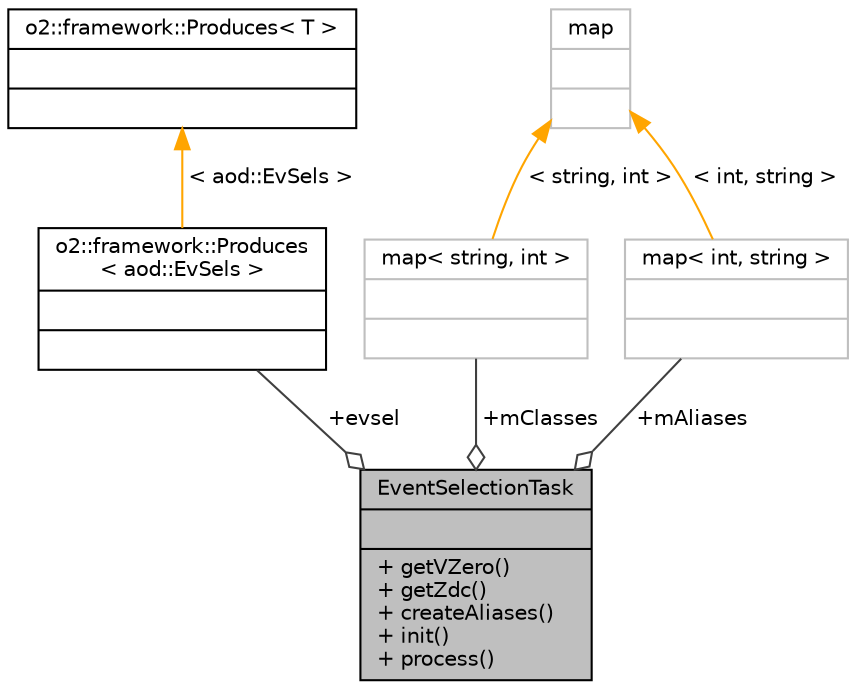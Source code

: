 digraph "EventSelectionTask"
{
 // INTERACTIVE_SVG=YES
  bgcolor="transparent";
  edge [fontname="Helvetica",fontsize="10",labelfontname="Helvetica",labelfontsize="10"];
  node [fontname="Helvetica",fontsize="10",shape=record];
  Node1 [label="{EventSelectionTask\n||+ getVZero()\l+ getZdc()\l+ createAliases()\l+ init()\l+ process()\l}",height=0.2,width=0.4,color="black", fillcolor="grey75", style="filled", fontcolor="black"];
  Node2 -> Node1 [color="grey25",fontsize="10",style="solid",label=" +evsel" ,arrowhead="odiamond",fontname="Helvetica"];
  Node2 [label="{o2::framework::Produces\l\< aod::EvSels \>\n||}",height=0.2,width=0.4,color="black",URL="$d6/d86/structo2_1_1framework_1_1Produces.html"];
  Node3 -> Node2 [dir="back",color="orange",fontsize="10",style="solid",label=" \< aod::EvSels \>" ,fontname="Helvetica"];
  Node3 [label="{o2::framework::Produces\< T \>\n||}",height=0.2,width=0.4,color="black",URL="$d6/d86/structo2_1_1framework_1_1Produces.html"];
  Node4 -> Node1 [color="grey25",fontsize="10",style="solid",label=" +mClasses" ,arrowhead="odiamond",fontname="Helvetica"];
  Node4 [label="{map\< string, int \>\n||}",height=0.2,width=0.4,color="grey75"];
  Node5 -> Node4 [dir="back",color="orange",fontsize="10",style="solid",label=" \< string, int \>" ,fontname="Helvetica"];
  Node5 [label="{map\n||}",height=0.2,width=0.4,color="grey75"];
  Node6 -> Node1 [color="grey25",fontsize="10",style="solid",label=" +mAliases" ,arrowhead="odiamond",fontname="Helvetica"];
  Node6 [label="{map\< int, string \>\n||}",height=0.2,width=0.4,color="grey75"];
  Node5 -> Node6 [dir="back",color="orange",fontsize="10",style="solid",label=" \< int, string \>" ,fontname="Helvetica"];
}

